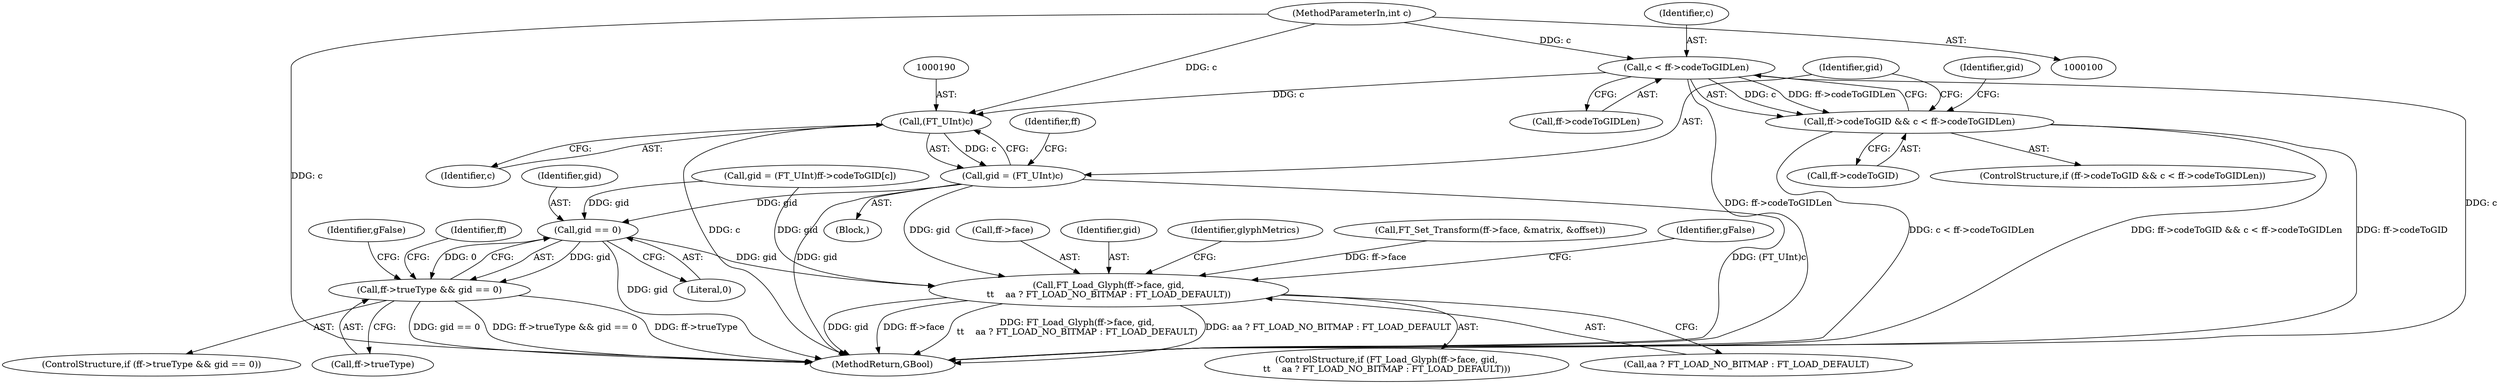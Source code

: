 digraph "0_poppler_9cf2325fb22f812b31858e519411f57747d39bd8_3@pointer" {
"1000170" [label="(Call,c < ff->codeToGIDLen)"];
"1000101" [label="(MethodParameterIn,int c)"];
"1000166" [label="(Call,ff->codeToGID && c < ff->codeToGIDLen)"];
"1000189" [label="(Call,(FT_UInt)c)"];
"1000187" [label="(Call,gid = (FT_UInt)c)"];
"1000197" [label="(Call,gid == 0)"];
"1000193" [label="(Call,ff->trueType && gid == 0)"];
"1000204" [label="(Call,FT_Load_Glyph(ff->face, gid,\n\t\t    aa ? FT_LOAD_NO_BITMAP : FT_LOAD_DEFAULT))"];
"1000166" [label="(Call,ff->codeToGID && c < ff->codeToGIDLen)"];
"1000198" [label="(Identifier,gid)"];
"1000150" [label="(Call,FT_Set_Transform(ff->face, &matrix, &offset))"];
"1000197" [label="(Call,gid == 0)"];
"1000191" [label="(Identifier,c)"];
"1000187" [label="(Call,gid = (FT_UInt)c)"];
"1000215" [label="(Identifier,gFalse)"];
"1000177" [label="(Identifier,gid)"];
"1000199" [label="(Literal,0)"];
"1000176" [label="(Call,gid = (FT_UInt)ff->codeToGID[c])"];
"1000194" [label="(Call,ff->trueType)"];
"1000204" [label="(Call,FT_Load_Glyph(ff->face, gid,\n\t\t    aa ? FT_LOAD_NO_BITMAP : FT_LOAD_DEFAULT))"];
"1000189" [label="(Call,(FT_UInt)c)"];
"1000203" [label="(ControlStructure,if (FT_Load_Glyph(ff->face, gid,\n\t\t    aa ? FT_LOAD_NO_BITMAP : FT_LOAD_DEFAULT)))"];
"1000209" [label="(Call,aa ? FT_LOAD_NO_BITMAP : FT_LOAD_DEFAULT)"];
"1000192" [label="(ControlStructure,if (ff->trueType && gid == 0))"];
"1000170" [label="(Call,c < ff->codeToGIDLen)"];
"1000165" [label="(ControlStructure,if (ff->codeToGID && c < ff->codeToGIDLen))"];
"1000188" [label="(Identifier,gid)"];
"1000167" [label="(Call,ff->codeToGID)"];
"1000205" [label="(Call,ff->face)"];
"1000206" [label="(Identifier,ff)"];
"1000440" [label="(MethodReturn,GBool)"];
"1000172" [label="(Call,ff->codeToGIDLen)"];
"1000195" [label="(Identifier,ff)"];
"1000186" [label="(Block,)"];
"1000208" [label="(Identifier,gid)"];
"1000218" [label="(Identifier,glyphMetrics)"];
"1000101" [label="(MethodParameterIn,int c)"];
"1000193" [label="(Call,ff->trueType && gid == 0)"];
"1000171" [label="(Identifier,c)"];
"1000202" [label="(Identifier,gFalse)"];
"1000170" -> "1000166"  [label="AST: "];
"1000170" -> "1000172"  [label="CFG: "];
"1000171" -> "1000170"  [label="AST: "];
"1000172" -> "1000170"  [label="AST: "];
"1000166" -> "1000170"  [label="CFG: "];
"1000170" -> "1000440"  [label="DDG: ff->codeToGIDLen"];
"1000170" -> "1000440"  [label="DDG: c"];
"1000170" -> "1000166"  [label="DDG: c"];
"1000170" -> "1000166"  [label="DDG: ff->codeToGIDLen"];
"1000101" -> "1000170"  [label="DDG: c"];
"1000170" -> "1000189"  [label="DDG: c"];
"1000101" -> "1000100"  [label="AST: "];
"1000101" -> "1000440"  [label="DDG: c"];
"1000101" -> "1000189"  [label="DDG: c"];
"1000166" -> "1000165"  [label="AST: "];
"1000166" -> "1000167"  [label="CFG: "];
"1000167" -> "1000166"  [label="AST: "];
"1000177" -> "1000166"  [label="CFG: "];
"1000188" -> "1000166"  [label="CFG: "];
"1000166" -> "1000440"  [label="DDG: ff->codeToGID && c < ff->codeToGIDLen"];
"1000166" -> "1000440"  [label="DDG: ff->codeToGID"];
"1000166" -> "1000440"  [label="DDG: c < ff->codeToGIDLen"];
"1000189" -> "1000187"  [label="AST: "];
"1000189" -> "1000191"  [label="CFG: "];
"1000190" -> "1000189"  [label="AST: "];
"1000191" -> "1000189"  [label="AST: "];
"1000187" -> "1000189"  [label="CFG: "];
"1000189" -> "1000440"  [label="DDG: c"];
"1000189" -> "1000187"  [label="DDG: c"];
"1000187" -> "1000186"  [label="AST: "];
"1000188" -> "1000187"  [label="AST: "];
"1000195" -> "1000187"  [label="CFG: "];
"1000187" -> "1000440"  [label="DDG: gid"];
"1000187" -> "1000440"  [label="DDG: (FT_UInt)c"];
"1000187" -> "1000197"  [label="DDG: gid"];
"1000187" -> "1000204"  [label="DDG: gid"];
"1000197" -> "1000193"  [label="AST: "];
"1000197" -> "1000199"  [label="CFG: "];
"1000198" -> "1000197"  [label="AST: "];
"1000199" -> "1000197"  [label="AST: "];
"1000193" -> "1000197"  [label="CFG: "];
"1000197" -> "1000440"  [label="DDG: gid"];
"1000197" -> "1000193"  [label="DDG: gid"];
"1000197" -> "1000193"  [label="DDG: 0"];
"1000176" -> "1000197"  [label="DDG: gid"];
"1000197" -> "1000204"  [label="DDG: gid"];
"1000193" -> "1000192"  [label="AST: "];
"1000193" -> "1000194"  [label="CFG: "];
"1000194" -> "1000193"  [label="AST: "];
"1000202" -> "1000193"  [label="CFG: "];
"1000206" -> "1000193"  [label="CFG: "];
"1000193" -> "1000440"  [label="DDG: ff->trueType"];
"1000193" -> "1000440"  [label="DDG: gid == 0"];
"1000193" -> "1000440"  [label="DDG: ff->trueType && gid == 0"];
"1000204" -> "1000203"  [label="AST: "];
"1000204" -> "1000209"  [label="CFG: "];
"1000205" -> "1000204"  [label="AST: "];
"1000208" -> "1000204"  [label="AST: "];
"1000209" -> "1000204"  [label="AST: "];
"1000215" -> "1000204"  [label="CFG: "];
"1000218" -> "1000204"  [label="CFG: "];
"1000204" -> "1000440"  [label="DDG: aa ? FT_LOAD_NO_BITMAP : FT_LOAD_DEFAULT"];
"1000204" -> "1000440"  [label="DDG: gid"];
"1000204" -> "1000440"  [label="DDG: ff->face"];
"1000204" -> "1000440"  [label="DDG: FT_Load_Glyph(ff->face, gid,\n\t\t    aa ? FT_LOAD_NO_BITMAP : FT_LOAD_DEFAULT)"];
"1000150" -> "1000204"  [label="DDG: ff->face"];
"1000176" -> "1000204"  [label="DDG: gid"];
}
